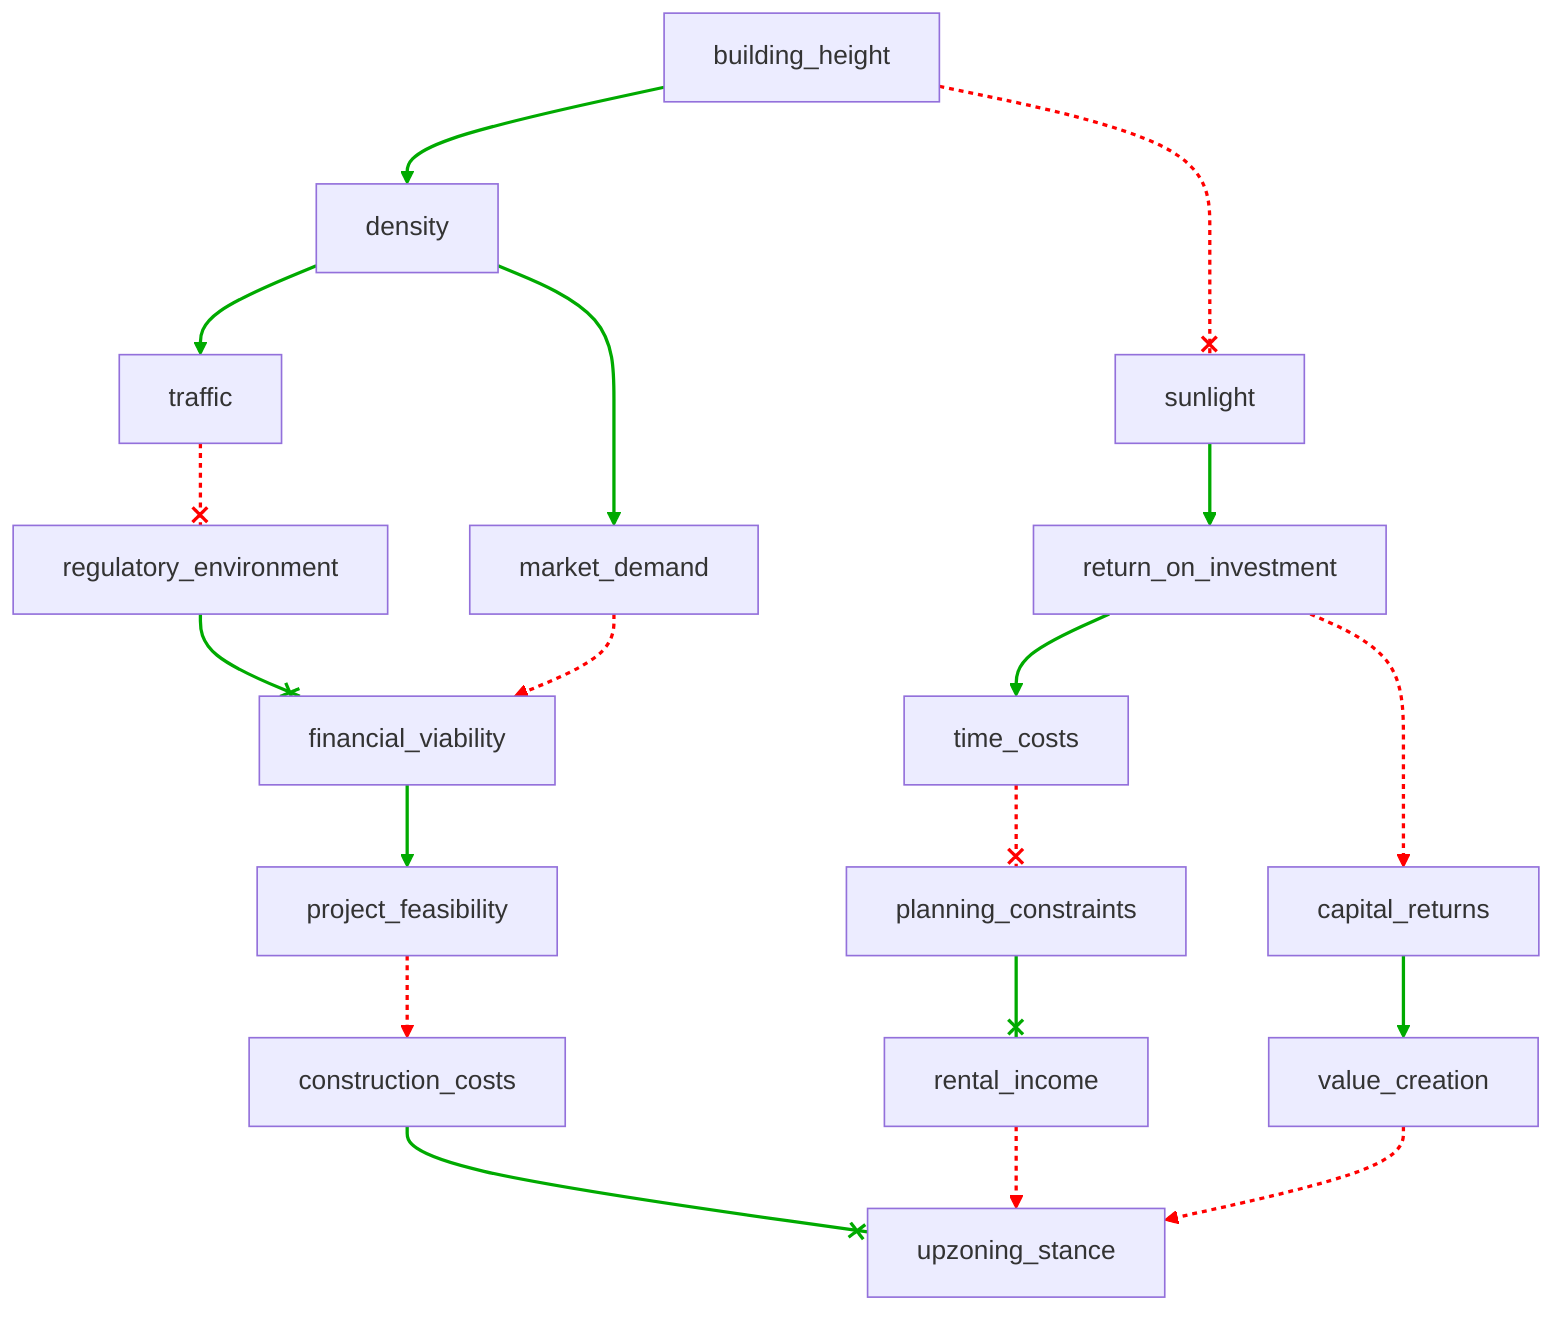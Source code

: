 flowchart TD
    n1[building_height]
    n2[density]
    n3[traffic]
    n4[sunlight]
    n5[market_demand]
    n6[regulatory_environment]
    n7[return_on_investment]
    n8[financial_viability]
    n9[time_costs]
    n10[capital_returns]
    n11[project_feasibility]
    n12[planning_constraints]
    n13[value_creation]
    n14[construction_costs]
    n15[rental_income]
    n16[upzoning_stance]
    n1 --> n2
    n1 --x n4
    n2 --> n3
    n2 --> n5
    n3 --x n6
    n4 --> n7
    n5 --> n8
    n6 --x n8
    n7 --> n9
    n7 --> n10
    n8 --> n11
    n9 --x n12
    n10 --> n13
    n11 --> n14
    n12 --x n15
    n13 --> n16
    n14 --x n16
    n15 --> n16
    linkStyle 0 stroke:#00AA00,stroke-width:2px
    linkStyle 1 stroke:#FF0000,stroke-dasharray:3,stroke-width:2px
    linkStyle 2 stroke:#00AA00,stroke-width:2px
    linkStyle 3 stroke:#00AA00,stroke-width:2px
    linkStyle 4 stroke:#FF0000,stroke-dasharray:3,stroke-width:2px
    linkStyle 5 stroke:#00AA00,stroke-width:2px
    linkStyle 6 stroke:#FF0000,stroke-dasharray:3,stroke-width:2px
    linkStyle 7 stroke:#00AA00,stroke-width:2px
    linkStyle 8 stroke:#00AA00,stroke-width:2px
    linkStyle 9 stroke:#FF0000,stroke-dasharray:3,stroke-width:2px
    linkStyle 10 stroke:#00AA00,stroke-width:2px
    linkStyle 11 stroke:#FF0000,stroke-dasharray:3,stroke-width:2px
    linkStyle 12 stroke:#00AA00,stroke-width:2px
    linkStyle 13 stroke:#FF0000,stroke-dasharray:3,stroke-width:2px
    linkStyle 14 stroke:#00AA00,stroke-width:2px
    linkStyle 15 stroke:#FF0000,stroke-dasharray:3,stroke-width:2px
    linkStyle 16 stroke:#00AA00,stroke-width:2px
    linkStyle 17 stroke:#FF0000,stroke-dasharray:3,stroke-width:2px